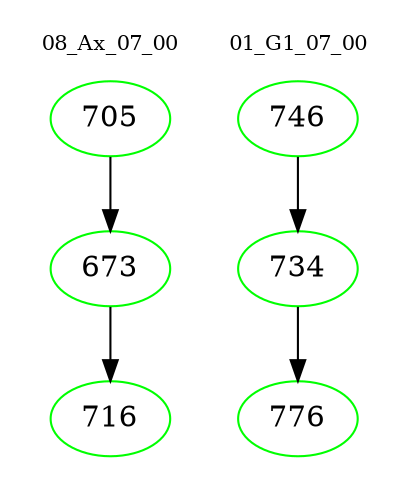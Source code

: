 digraph{
subgraph cluster_0 {
color = white
label = "08_Ax_07_00";
fontsize=10;
T0_705 [label="705", color="green"]
T0_705 -> T0_673 [color="black"]
T0_673 [label="673", color="green"]
T0_673 -> T0_716 [color="black"]
T0_716 [label="716", color="green"]
}
subgraph cluster_1 {
color = white
label = "01_G1_07_00";
fontsize=10;
T1_746 [label="746", color="green"]
T1_746 -> T1_734 [color="black"]
T1_734 [label="734", color="green"]
T1_734 -> T1_776 [color="black"]
T1_776 [label="776", color="green"]
}
}
